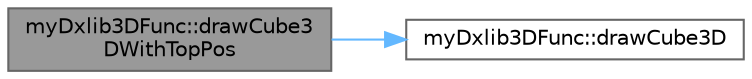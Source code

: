 digraph "myDxlib3DFunc::drawCube3DWithTopPos"
{
 // LATEX_PDF_SIZE
  bgcolor="transparent";
  edge [fontname=Helvetica,fontsize=10,labelfontname=Helvetica,labelfontsize=10];
  node [fontname=Helvetica,fontsize=10,shape=box,height=0.2,width=0.4];
  rankdir="LR";
  Node1 [id="Node000001",label="myDxlib3DFunc::drawCube3\lDWithTopPos",height=0.2,width=0.4,color="gray40", fillcolor="grey60", style="filled", fontcolor="black",tooltip="3D空間に立方体を描画する．立方体の上面の中心の座標から描画する．"];
  Node1 -> Node2 [id="edge1_Node000001_Node000002",color="steelblue1",style="solid",tooltip=" "];
  Node2 [id="Node000002",label="myDxlib3DFunc::drawCube3D",height=0.2,width=0.4,color="grey40", fillcolor="white", style="filled",URL="$namespacemy_dxlib3_d_func.html#aceb2c05bbccc6ab1e30e0c8f250fde4d",tooltip="3D空間に立方体を描画する．"];
}
